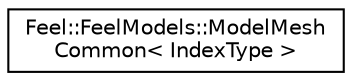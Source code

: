 digraph "Graphical Class Hierarchy"
{
 // LATEX_PDF_SIZE
  edge [fontname="Helvetica",fontsize="10",labelfontname="Helvetica",labelfontsize="10"];
  node [fontname="Helvetica",fontsize="10",shape=record];
  rankdir="LR";
  Node0 [label="Feel::FeelModels::ModelMesh\lCommon\< IndexType \>",height=0.2,width=0.4,color="black", fillcolor="white", style="filled",URL="$classFeel_1_1FeelModels_1_1ModelMeshCommon.html",tooltip=" "];
}
